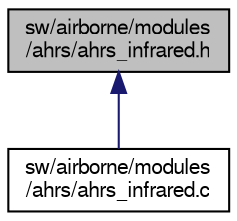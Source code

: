 digraph "sw/airborne/modules/ahrs/ahrs_infrared.h"
{
  edge [fontname="FreeSans",fontsize="10",labelfontname="FreeSans",labelfontsize="10"];
  node [fontname="FreeSans",fontsize="10",shape=record];
  Node1 [label="sw/airborne/modules\l/ahrs/ahrs_infrared.h",height=0.2,width=0.4,color="black", fillcolor="grey75", style="filled", fontcolor="black"];
  Node1 -> Node2 [dir="back",color="midnightblue",fontsize="10",style="solid",fontname="FreeSans"];
  Node2 [label="sw/airborne/modules\l/ahrs/ahrs_infrared.c",height=0.2,width=0.4,color="black", fillcolor="white", style="filled",URL="$ahrs__infrared_8c.html",tooltip="Attitude estimation using infrared sensors detecting the horizon. "];
}
